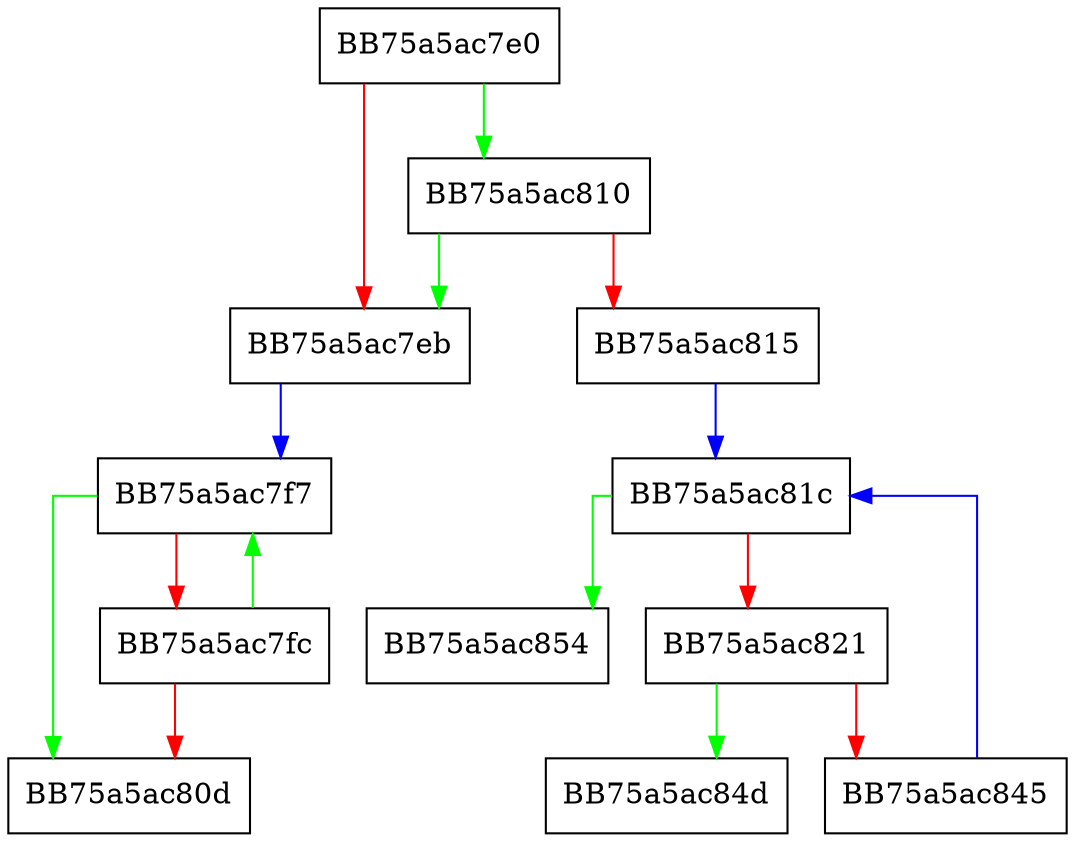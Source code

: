 digraph native_attributeValue {
  node [shape="box"];
  graph [splines=ortho];
  BB75a5ac7e0 -> BB75a5ac810 [color="green"];
  BB75a5ac7e0 -> BB75a5ac7eb [color="red"];
  BB75a5ac7eb -> BB75a5ac7f7 [color="blue"];
  BB75a5ac7f7 -> BB75a5ac80d [color="green"];
  BB75a5ac7f7 -> BB75a5ac7fc [color="red"];
  BB75a5ac7fc -> BB75a5ac7f7 [color="green"];
  BB75a5ac7fc -> BB75a5ac80d [color="red"];
  BB75a5ac810 -> BB75a5ac7eb [color="green"];
  BB75a5ac810 -> BB75a5ac815 [color="red"];
  BB75a5ac815 -> BB75a5ac81c [color="blue"];
  BB75a5ac81c -> BB75a5ac854 [color="green"];
  BB75a5ac81c -> BB75a5ac821 [color="red"];
  BB75a5ac821 -> BB75a5ac84d [color="green"];
  BB75a5ac821 -> BB75a5ac845 [color="red"];
  BB75a5ac845 -> BB75a5ac81c [color="blue"];
}